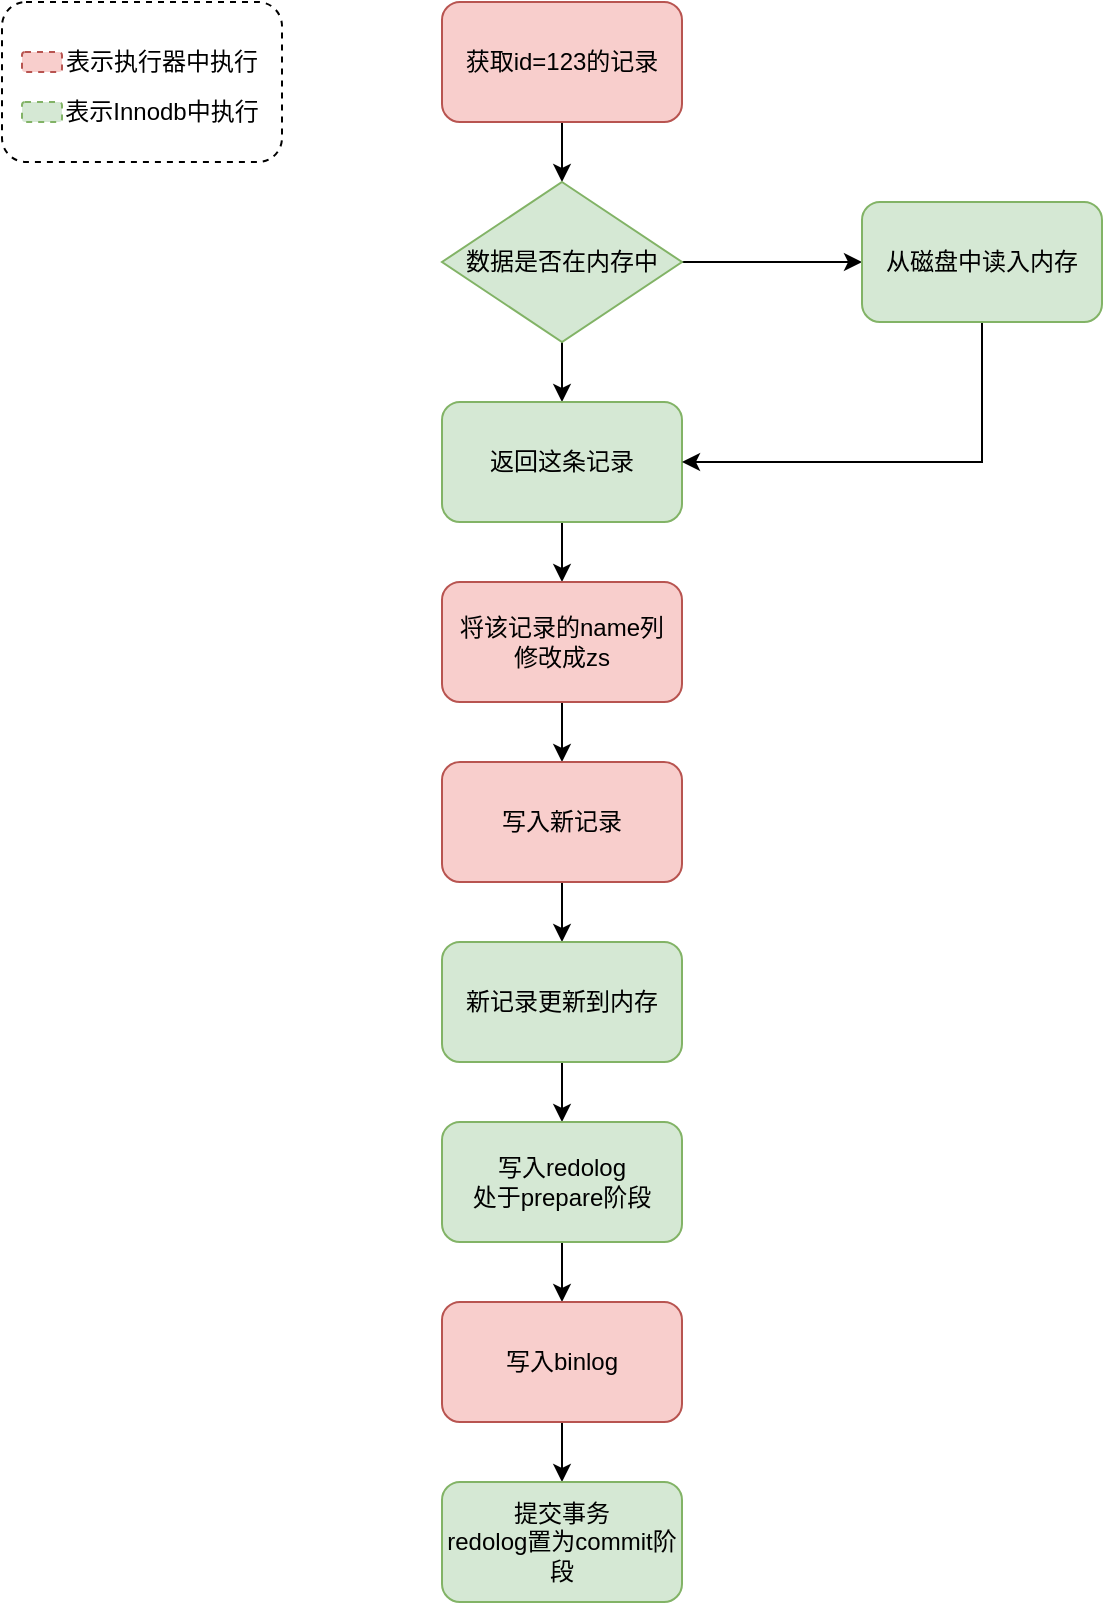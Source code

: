<mxfile version="12.8.1" type="github">
  <diagram id="p5WZyd-jqIp_A3p0xDIT" name="第 1 页">
    <mxGraphModel dx="1654" dy="823" grid="1" gridSize="10" guides="1" tooltips="1" connect="1" arrows="1" fold="1" page="1" pageScale="1" pageWidth="827" pageHeight="1169" math="0" shadow="0">
      <root>
        <mxCell id="0" />
        <mxCell id="1" parent="0" />
        <mxCell id="xzGEer4VqcZUY7eYkHOb-3" style="edgeStyle=orthogonalEdgeStyle;rounded=0;orthogonalLoop=1;jettySize=auto;html=1;exitX=0.5;exitY=1;exitDx=0;exitDy=0;entryX=0.5;entryY=0;entryDx=0;entryDy=0;" edge="1" parent="1" source="xzGEer4VqcZUY7eYkHOb-1" target="xzGEer4VqcZUY7eYkHOb-2">
          <mxGeometry relative="1" as="geometry" />
        </mxCell>
        <mxCell id="xzGEer4VqcZUY7eYkHOb-1" value="获取id=123的记录" style="rounded=1;whiteSpace=wrap;html=1;fillColor=#f8cecc;strokeColor=#b85450;" vertex="1" parent="1">
          <mxGeometry x="320" y="60" width="120" height="60" as="geometry" />
        </mxCell>
        <mxCell id="xzGEer4VqcZUY7eYkHOb-13" style="edgeStyle=orthogonalEdgeStyle;rounded=0;orthogonalLoop=1;jettySize=auto;html=1;exitX=1;exitY=0.5;exitDx=0;exitDy=0;entryX=0;entryY=0.5;entryDx=0;entryDy=0;" edge="1" parent="1" source="xzGEer4VqcZUY7eYkHOb-2" target="xzGEer4VqcZUY7eYkHOb-12">
          <mxGeometry relative="1" as="geometry" />
        </mxCell>
        <mxCell id="xzGEer4VqcZUY7eYkHOb-14" style="edgeStyle=orthogonalEdgeStyle;rounded=0;orthogonalLoop=1;jettySize=auto;html=1;exitX=0.5;exitY=1;exitDx=0;exitDy=0;" edge="1" parent="1" source="xzGEer4VqcZUY7eYkHOb-2" target="xzGEer4VqcZUY7eYkHOb-4">
          <mxGeometry relative="1" as="geometry" />
        </mxCell>
        <mxCell id="xzGEer4VqcZUY7eYkHOb-2" value="数据是否在内存中" style="rhombus;whiteSpace=wrap;html=1;fillColor=#d5e8d4;strokeColor=#82b366;" vertex="1" parent="1">
          <mxGeometry x="320" y="150" width="120" height="80" as="geometry" />
        </mxCell>
        <mxCell id="xzGEer4VqcZUY7eYkHOb-6" style="edgeStyle=orthogonalEdgeStyle;rounded=0;orthogonalLoop=1;jettySize=auto;html=1;exitX=0.5;exitY=1;exitDx=0;exitDy=0;" edge="1" parent="1" source="xzGEer4VqcZUY7eYkHOb-4" target="xzGEer4VqcZUY7eYkHOb-5">
          <mxGeometry relative="1" as="geometry" />
        </mxCell>
        <mxCell id="xzGEer4VqcZUY7eYkHOb-4" value="返回这条记录" style="rounded=1;whiteSpace=wrap;html=1;fillColor=#d5e8d4;strokeColor=#82b366;" vertex="1" parent="1">
          <mxGeometry x="320" y="260" width="120" height="60" as="geometry" />
        </mxCell>
        <mxCell id="xzGEer4VqcZUY7eYkHOb-16" style="edgeStyle=orthogonalEdgeStyle;rounded=0;orthogonalLoop=1;jettySize=auto;html=1;exitX=0.5;exitY=1;exitDx=0;exitDy=0;" edge="1" parent="1" source="xzGEer4VqcZUY7eYkHOb-5" target="xzGEer4VqcZUY7eYkHOb-7">
          <mxGeometry relative="1" as="geometry" />
        </mxCell>
        <mxCell id="xzGEer4VqcZUY7eYkHOb-5" value="将该记录的name列&lt;br&gt;修改成zs" style="rounded=1;whiteSpace=wrap;html=1;fillColor=#f8cecc;strokeColor=#b85450;" vertex="1" parent="1">
          <mxGeometry x="320" y="350" width="120" height="60" as="geometry" />
        </mxCell>
        <mxCell id="xzGEer4VqcZUY7eYkHOb-17" style="edgeStyle=orthogonalEdgeStyle;rounded=0;orthogonalLoop=1;jettySize=auto;html=1;exitX=0.5;exitY=1;exitDx=0;exitDy=0;entryX=0.5;entryY=0;entryDx=0;entryDy=0;" edge="1" parent="1" source="xzGEer4VqcZUY7eYkHOb-7" target="xzGEer4VqcZUY7eYkHOb-8">
          <mxGeometry relative="1" as="geometry" />
        </mxCell>
        <mxCell id="xzGEer4VqcZUY7eYkHOb-7" value="写入新记录" style="rounded=1;whiteSpace=wrap;html=1;fillColor=#f8cecc;strokeColor=#b85450;" vertex="1" parent="1">
          <mxGeometry x="320" y="440" width="120" height="60" as="geometry" />
        </mxCell>
        <mxCell id="xzGEer4VqcZUY7eYkHOb-18" style="edgeStyle=orthogonalEdgeStyle;rounded=0;orthogonalLoop=1;jettySize=auto;html=1;exitX=0.5;exitY=1;exitDx=0;exitDy=0;entryX=0.5;entryY=0;entryDx=0;entryDy=0;" edge="1" parent="1" source="xzGEer4VqcZUY7eYkHOb-8" target="xzGEer4VqcZUY7eYkHOb-9">
          <mxGeometry relative="1" as="geometry" />
        </mxCell>
        <mxCell id="xzGEer4VqcZUY7eYkHOb-8" value="新记录更新到内存" style="rounded=1;whiteSpace=wrap;html=1;fillColor=#d5e8d4;strokeColor=#82b366;" vertex="1" parent="1">
          <mxGeometry x="320" y="530" width="120" height="60" as="geometry" />
        </mxCell>
        <mxCell id="xzGEer4VqcZUY7eYkHOb-19" style="edgeStyle=orthogonalEdgeStyle;rounded=0;orthogonalLoop=1;jettySize=auto;html=1;exitX=0.5;exitY=1;exitDx=0;exitDy=0;" edge="1" parent="1" source="xzGEer4VqcZUY7eYkHOb-9" target="xzGEer4VqcZUY7eYkHOb-10">
          <mxGeometry relative="1" as="geometry" />
        </mxCell>
        <mxCell id="xzGEer4VqcZUY7eYkHOb-9" value="写入redolog&lt;br&gt;处于prepare阶段" style="rounded=1;whiteSpace=wrap;html=1;fillColor=#d5e8d4;strokeColor=#82b366;" vertex="1" parent="1">
          <mxGeometry x="320" y="620" width="120" height="60" as="geometry" />
        </mxCell>
        <mxCell id="xzGEer4VqcZUY7eYkHOb-20" style="edgeStyle=orthogonalEdgeStyle;rounded=0;orthogonalLoop=1;jettySize=auto;html=1;exitX=0.5;exitY=1;exitDx=0;exitDy=0;" edge="1" parent="1" source="xzGEer4VqcZUY7eYkHOb-10" target="xzGEer4VqcZUY7eYkHOb-11">
          <mxGeometry relative="1" as="geometry" />
        </mxCell>
        <mxCell id="xzGEer4VqcZUY7eYkHOb-10" value="写入binlog" style="rounded=1;whiteSpace=wrap;html=1;fillColor=#f8cecc;strokeColor=#b85450;" vertex="1" parent="1">
          <mxGeometry x="320" y="710" width="120" height="60" as="geometry" />
        </mxCell>
        <mxCell id="xzGEer4VqcZUY7eYkHOb-11" value="提交事务&lt;br&gt;redolog置为commit阶段" style="rounded=1;whiteSpace=wrap;html=1;fillColor=#d5e8d4;strokeColor=#82b366;" vertex="1" parent="1">
          <mxGeometry x="320" y="800" width="120" height="60" as="geometry" />
        </mxCell>
        <mxCell id="xzGEer4VqcZUY7eYkHOb-15" style="edgeStyle=orthogonalEdgeStyle;rounded=0;orthogonalLoop=1;jettySize=auto;html=1;exitX=0.5;exitY=1;exitDx=0;exitDy=0;entryX=1;entryY=0.5;entryDx=0;entryDy=0;" edge="1" parent="1" source="xzGEer4VqcZUY7eYkHOb-12" target="xzGEer4VqcZUY7eYkHOb-4">
          <mxGeometry relative="1" as="geometry" />
        </mxCell>
        <mxCell id="xzGEer4VqcZUY7eYkHOb-12" value="从磁盘中读入内存" style="rounded=1;whiteSpace=wrap;html=1;fillColor=#d5e8d4;strokeColor=#82b366;" vertex="1" parent="1">
          <mxGeometry x="530" y="160" width="120" height="60" as="geometry" />
        </mxCell>
        <mxCell id="xzGEer4VqcZUY7eYkHOb-21" value="" style="rounded=1;whiteSpace=wrap;html=1;dashed=1;" vertex="1" parent="1">
          <mxGeometry x="100" y="60" width="140" height="80" as="geometry" />
        </mxCell>
        <mxCell id="xzGEer4VqcZUY7eYkHOb-22" value="" style="rounded=1;whiteSpace=wrap;html=1;dashed=1;fillColor=#f8cecc;strokeColor=#b85450;" vertex="1" parent="1">
          <mxGeometry x="110" y="85" width="20" height="10" as="geometry" />
        </mxCell>
        <mxCell id="xzGEer4VqcZUY7eYkHOb-25" value="" style="rounded=1;whiteSpace=wrap;html=1;dashed=1;fillColor=#d5e8d4;strokeColor=#82b366;" vertex="1" parent="1">
          <mxGeometry x="110" y="110" width="20" height="10" as="geometry" />
        </mxCell>
        <mxCell id="xzGEer4VqcZUY7eYkHOb-26" value="表示执行器中执行" style="text;html=1;strokeColor=none;fillColor=none;align=center;verticalAlign=middle;whiteSpace=wrap;rounded=0;dashed=1;" vertex="1" parent="1">
          <mxGeometry x="130" y="80" width="100" height="20" as="geometry" />
        </mxCell>
        <mxCell id="xzGEer4VqcZUY7eYkHOb-27" value="表示Innodb中执行" style="text;html=1;strokeColor=none;fillColor=none;align=center;verticalAlign=middle;whiteSpace=wrap;rounded=0;dashed=1;" vertex="1" parent="1">
          <mxGeometry x="130" y="105" width="100" height="20" as="geometry" />
        </mxCell>
      </root>
    </mxGraphModel>
  </diagram>
</mxfile>
